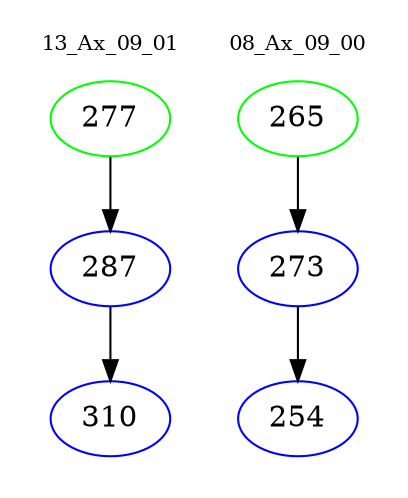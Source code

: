 digraph{
subgraph cluster_0 {
color = white
label = "13_Ax_09_01";
fontsize=10;
T0_277 [label="277", color="green"]
T0_277 -> T0_287 [color="black"]
T0_287 [label="287", color="blue"]
T0_287 -> T0_310 [color="black"]
T0_310 [label="310", color="blue"]
}
subgraph cluster_1 {
color = white
label = "08_Ax_09_00";
fontsize=10;
T1_265 [label="265", color="green"]
T1_265 -> T1_273 [color="black"]
T1_273 [label="273", color="blue"]
T1_273 -> T1_254 [color="black"]
T1_254 [label="254", color="blue"]
}
}
